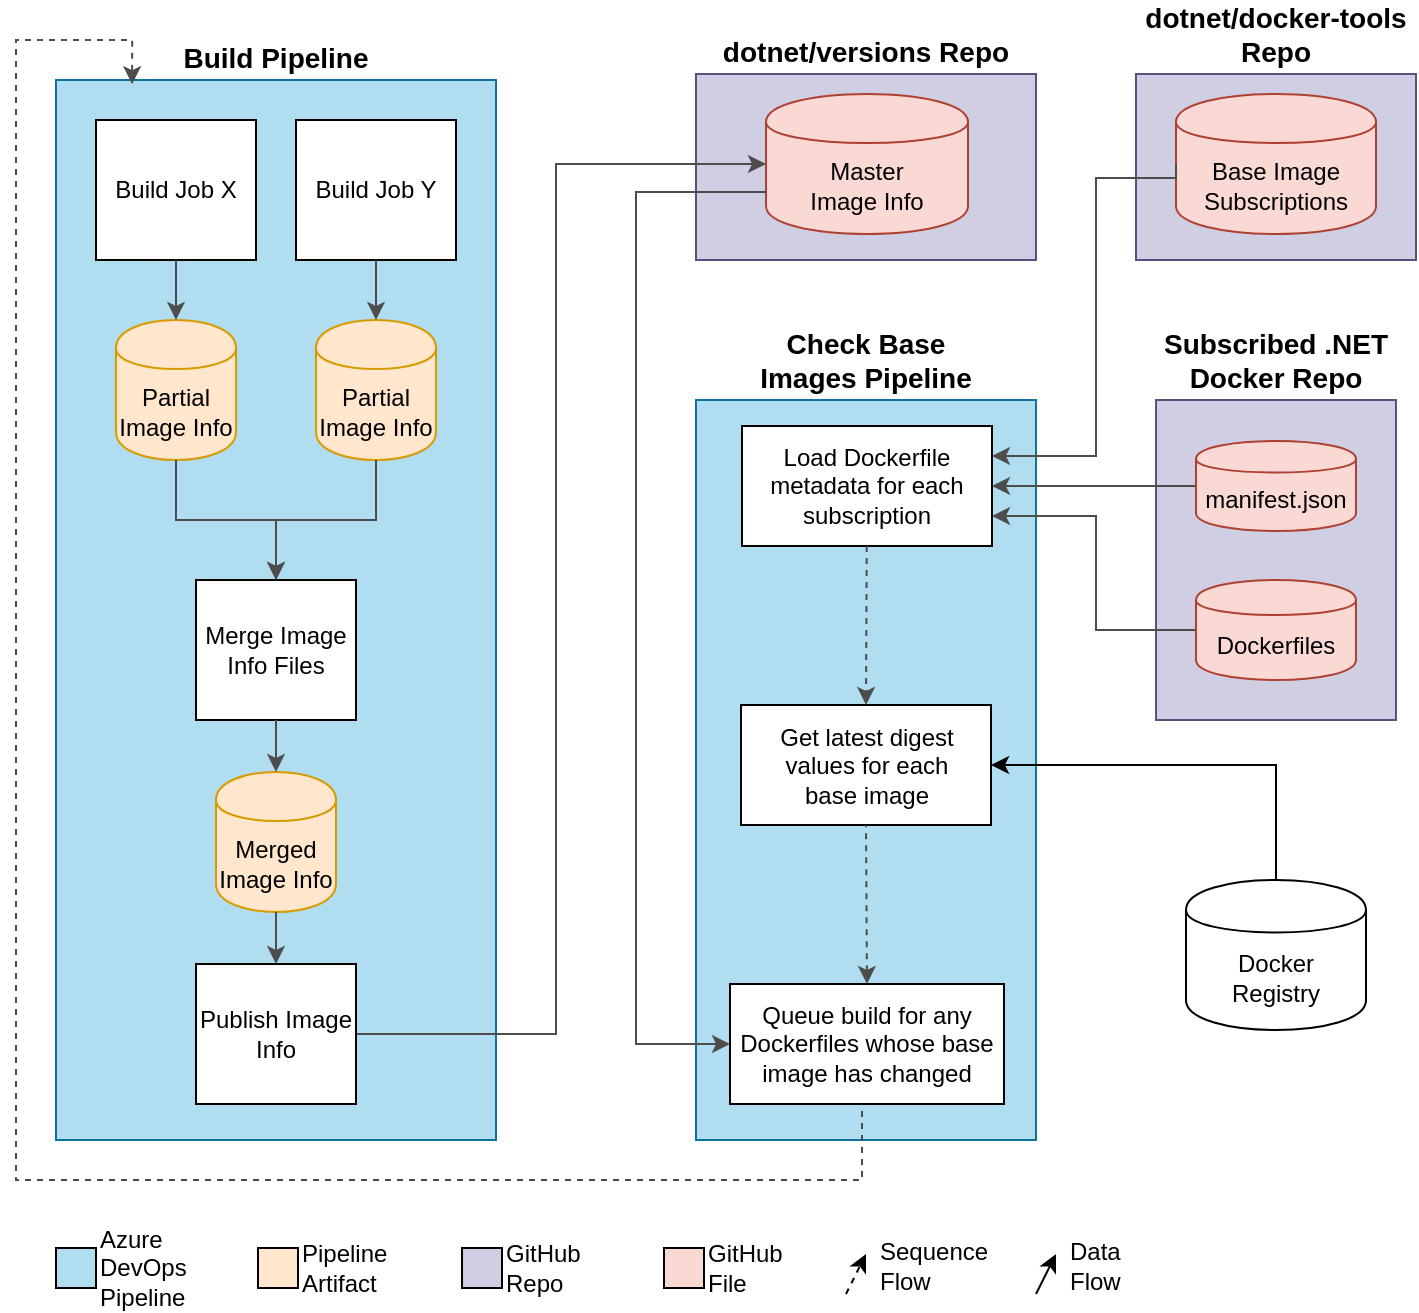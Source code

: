 <mxfile version="10.9.4" type="device"><diagram id="0njwUCQBc-RTbdwQHg-w" name="Page-1"><mxGraphModel dx="1422" dy="796" grid="1" gridSize="10" guides="1" tooltips="1" connect="1" arrows="1" fold="1" page="1" pageScale="1" pageWidth="850" pageHeight="1100" math="0" shadow="0"><root><mxCell id="0"/><mxCell id="1" parent="0"/><mxCell id="2M_KkoCQuthkQ_K7QC33-2" value="&lt;div style=&quot;text-align: left; font-size: 14px;&quot;&gt;&lt;span style=&quot;font-size: 14px;&quot;&gt;Build Pipeline&lt;/span&gt;&lt;/div&gt;" style="rounded=0;whiteSpace=wrap;html=1;horizontal=1;labelPosition=center;verticalLabelPosition=top;align=center;verticalAlign=bottom;fillColor=#b1ddf0;strokeColor=#10739e;fontSize=14;fontStyle=1" parent="1" vertex="1"><mxGeometry x="130" y="90" width="220" height="530" as="geometry"/></mxCell><mxCell id="2M_KkoCQuthkQ_K7QC33-1" value="Build Job X" style="rounded=0;whiteSpace=wrap;html=1;" parent="1" vertex="1"><mxGeometry x="150" y="110" width="80" height="70" as="geometry"/></mxCell><mxCell id="2M_KkoCQuthkQ_K7QC33-3" value="Partial&lt;br&gt;Image Info" style="shape=cylinder;whiteSpace=wrap;html=1;boundedLbl=1;backgroundOutline=1;fillColor=#ffe6cc;strokeColor=#d79b00;" parent="1" vertex="1"><mxGeometry x="160" y="210" width="60" height="70" as="geometry"/></mxCell><mxCell id="2M_KkoCQuthkQ_K7QC33-4" value="" style="endArrow=classic;html=1;exitX=0.5;exitY=1;exitDx=0;exitDy=0;entryX=0.5;entryY=0;entryDx=0;entryDy=0;strokeColor=#4D4D4D;" parent="1" source="2M_KkoCQuthkQ_K7QC33-1" target="2M_KkoCQuthkQ_K7QC33-3" edge="1"><mxGeometry width="50" height="50" relative="1" as="geometry"><mxPoint x="700" y="644" as="sourcePoint"/><mxPoint x="750" y="594" as="targetPoint"/></mxGeometry></mxCell><mxCell id="2M_KkoCQuthkQ_K7QC33-6" value="Build Job Y" style="rounded=0;whiteSpace=wrap;html=1;" parent="1" vertex="1"><mxGeometry x="250" y="110" width="80" height="70" as="geometry"/></mxCell><mxCell id="2M_KkoCQuthkQ_K7QC33-7" value="Partial&lt;br&gt;Image Info" style="shape=cylinder;whiteSpace=wrap;html=1;boundedLbl=1;backgroundOutline=1;fillColor=#ffe6cc;strokeColor=#d79b00;" parent="1" vertex="1"><mxGeometry x="260" y="210" width="60" height="70" as="geometry"/></mxCell><mxCell id="2M_KkoCQuthkQ_K7QC33-8" value="" style="endArrow=classic;html=1;exitX=0.5;exitY=1;exitDx=0;exitDy=0;entryX=0.5;entryY=0;entryDx=0;entryDy=0;strokeColor=#4D4D4D;" parent="1" source="2M_KkoCQuthkQ_K7QC33-6" target="2M_KkoCQuthkQ_K7QC33-7" edge="1"><mxGeometry width="50" height="50" relative="1" as="geometry"><mxPoint x="700" y="734" as="sourcePoint"/><mxPoint x="750" y="684" as="targetPoint"/></mxGeometry></mxCell><mxCell id="2M_KkoCQuthkQ_K7QC33-9" value="Merge Image&lt;br&gt;Info Files" style="rounded=0;whiteSpace=wrap;html=1;" parent="1" vertex="1"><mxGeometry x="200" y="340" width="80" height="70" as="geometry"/></mxCell><mxCell id="2M_KkoCQuthkQ_K7QC33-12" value="Merged&lt;br&gt;Image Info" style="shape=cylinder;whiteSpace=wrap;html=1;boundedLbl=1;backgroundOutline=1;fillColor=#ffe6cc;strokeColor=#d79b00;" parent="1" vertex="1"><mxGeometry x="210" y="436" width="60" height="70" as="geometry"/></mxCell><mxCell id="2M_KkoCQuthkQ_K7QC33-13" value="" style="endArrow=classic;html=1;exitX=0.5;exitY=1;exitDx=0;exitDy=0;entryX=0.5;entryY=0;entryDx=0;entryDy=0;strokeColor=#4D4D4D;" parent="1" source="2M_KkoCQuthkQ_K7QC33-9" target="2M_KkoCQuthkQ_K7QC33-12" edge="1"><mxGeometry width="50" height="50" relative="1" as="geometry"><mxPoint x="460" y="774" as="sourcePoint"/><mxPoint x="510" y="724" as="targetPoint"/></mxGeometry></mxCell><mxCell id="2M_KkoCQuthkQ_K7QC33-23" style="edgeStyle=orthogonalEdgeStyle;rounded=0;jumpStyle=none;orthogonalLoop=1;jettySize=auto;html=1;exitX=0.5;exitY=1;exitDx=0;exitDy=0;entryX=0.5;entryY=0;entryDx=0;entryDy=0;strokeColor=#4D4D4D;" parent="1" source="2M_KkoCQuthkQ_K7QC33-3" target="2M_KkoCQuthkQ_K7QC33-9" edge="1"><mxGeometry relative="1" as="geometry"/></mxCell><mxCell id="2M_KkoCQuthkQ_K7QC33-24" style="edgeStyle=orthogonalEdgeStyle;rounded=0;jumpStyle=none;orthogonalLoop=1;jettySize=auto;html=1;exitX=0.5;exitY=1;exitDx=0;exitDy=0;strokeColor=#4D4D4D;" parent="1" source="2M_KkoCQuthkQ_K7QC33-7" target="2M_KkoCQuthkQ_K7QC33-9" edge="1"><mxGeometry relative="1" as="geometry"/></mxCell><mxCell id="2M_KkoCQuthkQ_K7QC33-30" value="dotnet/versions Repo" style="rounded=0;whiteSpace=wrap;html=1;align=center;labelPosition=center;verticalLabelPosition=top;verticalAlign=bottom;fillColor=#d0cee2;strokeColor=#56517e;fontSize=14;fontStyle=1" parent="1" vertex="1"><mxGeometry x="450" y="87" width="170" height="93" as="geometry"/></mxCell><mxCell id="2M_KkoCQuthkQ_K7QC33-31" value="Master&lt;br&gt;Image Info" style="shape=cylinder;whiteSpace=wrap;html=1;boundedLbl=1;backgroundOutline=1;fillColor=#fad9d5;strokeColor=#ae4132;" parent="1" vertex="1"><mxGeometry x="485" y="97" width="101" height="70" as="geometry"/></mxCell><mxCell id="2M_KkoCQuthkQ_K7QC33-35" style="edgeStyle=orthogonalEdgeStyle;rounded=0;jumpStyle=none;orthogonalLoop=1;jettySize=auto;html=1;exitX=1;exitY=0.5;exitDx=0;exitDy=0;entryX=0;entryY=0.5;entryDx=0;entryDy=0;strokeColor=#4D4D4D;" parent="1" source="2M_KkoCQuthkQ_K7QC33-36" target="2M_KkoCQuthkQ_K7QC33-31" edge="1"><mxGeometry relative="1" as="geometry"><mxPoint x="300" y="630" as="sourcePoint"/><Array as="points"><mxPoint x="380" y="567"/><mxPoint x="380" y="132"/></Array></mxGeometry></mxCell><mxCell id="2M_KkoCQuthkQ_K7QC33-36" value="Publish Image Info" style="rounded=0;whiteSpace=wrap;html=1;" parent="1" vertex="1"><mxGeometry x="200" y="532" width="80" height="70" as="geometry"/></mxCell><mxCell id="2M_KkoCQuthkQ_K7QC33-37" value="" style="endArrow=classic;html=1;exitX=0.5;exitY=1;exitDx=0;exitDy=0;entryX=0.5;entryY=0;entryDx=0;entryDy=0;strokeColor=#4D4D4D;" parent="1" source="2M_KkoCQuthkQ_K7QC33-12" target="2M_KkoCQuthkQ_K7QC33-36" edge="1"><mxGeometry width="50" height="50" relative="1" as="geometry"><mxPoint x="70" y="840" as="sourcePoint"/><mxPoint x="120" y="790" as="targetPoint"/></mxGeometry></mxCell><mxCell id="2M_KkoCQuthkQ_K7QC33-38" value="Check Base&lt;br&gt;Images Pipeline" style="rounded=0;whiteSpace=wrap;html=1;align=center;labelPosition=center;verticalLabelPosition=top;verticalAlign=bottom;fillColor=#b1ddf0;strokeColor=#10739e;fontSize=14;fontStyle=1" parent="1" vertex="1"><mxGeometry x="450" y="250" width="170" height="370" as="geometry"/></mxCell><mxCell id="2M_KkoCQuthkQ_K7QC33-42" value="&lt;div style=&quot;text-align: center&quot;&gt;&lt;span&gt;Get latest d&lt;/span&gt;&lt;span&gt;igest values f&lt;/span&gt;&lt;span&gt;or each&lt;/span&gt;&lt;/div&gt;&lt;div style=&quot;text-align: center&quot;&gt;&lt;span&gt;base image&lt;/span&gt;&lt;/div&gt;" style="rounded=0;whiteSpace=wrap;html=1;align=center;" parent="1" vertex="1"><mxGeometry x="472.5" y="402.5" width="125" height="60" as="geometry"/></mxCell><mxCell id="oelhro7eUbh7ss7eisYE-23" style="edgeStyle=orthogonalEdgeStyle;rounded=0;orthogonalLoop=1;jettySize=auto;html=1;exitX=0.5;exitY=0;exitDx=0;exitDy=0;entryX=1;entryY=0.5;entryDx=0;entryDy=0;fontSize=12;align=left;" parent="1" source="2M_KkoCQuthkQ_K7QC33-43" target="2M_KkoCQuthkQ_K7QC33-42" edge="1"><mxGeometry relative="1" as="geometry"/></mxCell><mxCell id="2M_KkoCQuthkQ_K7QC33-43" value="Docker&lt;br&gt;Registry&lt;br&gt;" style="shape=cylinder;whiteSpace=wrap;html=1;boundedLbl=1;backgroundOutline=1;align=center;" parent="1" vertex="1"><mxGeometry x="695" y="490" width="90" height="75" as="geometry"/></mxCell><mxCell id="2M_KkoCQuthkQ_K7QC33-47" value="Load Dockerfile metadata for each subscription" style="rounded=0;whiteSpace=wrap;html=1;align=center;" parent="1" vertex="1"><mxGeometry x="473" y="263" width="125" height="60" as="geometry"/></mxCell><mxCell id="2M_KkoCQuthkQ_K7QC33-48" value="Subscribed .NET Docker Repo" style="rounded=0;whiteSpace=wrap;html=1;align=center;labelPosition=center;verticalLabelPosition=top;verticalAlign=bottom;fillColor=#d0cee2;strokeColor=#56517e;fontSize=14;fontStyle=1" parent="1" vertex="1"><mxGeometry x="680" y="250" width="120" height="160" as="geometry"/></mxCell><mxCell id="2M_KkoCQuthkQ_K7QC33-51" style="edgeStyle=orthogonalEdgeStyle;rounded=0;jumpStyle=none;orthogonalLoop=1;jettySize=auto;html=1;exitX=0;exitY=0.5;exitDx=0;exitDy=0;entryX=1;entryY=0.5;entryDx=0;entryDy=0;strokeColor=#4D4D4D;" parent="1" source="2M_KkoCQuthkQ_K7QC33-49" target="2M_KkoCQuthkQ_K7QC33-47" edge="1"><mxGeometry relative="1" as="geometry"><Array as="points"><mxPoint x="700" y="293"/><mxPoint x="700" y="293"/></Array></mxGeometry></mxCell><mxCell id="2M_KkoCQuthkQ_K7QC33-49" value="manifest.json" style="shape=cylinder;whiteSpace=wrap;html=1;boundedLbl=1;backgroundOutline=1;align=center;fillColor=#fad9d5;strokeColor=#ae4132;" parent="1" vertex="1"><mxGeometry x="700" y="270.5" width="80" height="45" as="geometry"/></mxCell><mxCell id="2M_KkoCQuthkQ_K7QC33-52" value="" style="edgeStyle=orthogonalEdgeStyle;rounded=0;jumpStyle=none;orthogonalLoop=1;jettySize=auto;exitX=0;exitY=0.5;exitDx=0;exitDy=0;entryX=1;entryY=0.75;entryDx=0;entryDy=0;labelBorderColor=none;fontColor=#000000;html=1;labelBackgroundColor=#ffffff;strokeColor=#4D4D4D;" parent="1" source="2M_KkoCQuthkQ_K7QC33-50" target="2M_KkoCQuthkQ_K7QC33-47" edge="1"><mxGeometry relative="1" as="geometry"><mxPoint x="685" y="357" as="targetPoint"/><Array as="points"><mxPoint x="650" y="365"/><mxPoint x="650" y="308"/></Array></mxGeometry></mxCell><mxCell id="2M_KkoCQuthkQ_K7QC33-50" value="Dockerfiles" style="shape=cylinder;whiteSpace=wrap;html=1;boundedLbl=1;backgroundOutline=1;align=center;fillColor=#fad9d5;strokeColor=#ae4132;" parent="1" vertex="1"><mxGeometry x="700" y="340" width="80" height="50" as="geometry"/></mxCell><mxCell id="2M_KkoCQuthkQ_K7QC33-58" value="" style="endArrow=classic;dashed=1;html=1;labelBackgroundColor=#ffffff;strokeColor=#4D4D4D;fontColor=#000000;entryX=0.5;entryY=0;entryDx=0;entryDy=0;endFill=1;" parent="1" source="2M_KkoCQuthkQ_K7QC33-47" target="2M_KkoCQuthkQ_K7QC33-42" edge="1"><mxGeometry width="50" height="50" relative="1" as="geometry"><mxPoint x="532.5" y="455" as="sourcePoint"/><mxPoint x="533" y="425" as="targetPoint"/></mxGeometry></mxCell><mxCell id="2M_KkoCQuthkQ_K7QC33-63" style="edgeStyle=orthogonalEdgeStyle;rounded=0;jumpStyle=none;orthogonalLoop=1;jettySize=auto;html=1;exitX=0.5;exitY=1;exitDx=0;exitDy=0;entryX=0.173;entryY=0.004;entryDx=0;entryDy=0;entryPerimeter=0;labelBackgroundColor=#ffffff;startArrow=none;startFill=0;endArrow=classic;endFill=1;strokeColor=#4D4D4D;fontColor=#000000;dashed=1;" parent="1" source="2M_KkoCQuthkQ_K7QC33-59" target="2M_KkoCQuthkQ_K7QC33-2" edge="1"><mxGeometry relative="1" as="geometry"><Array as="points"><mxPoint x="533" y="640"/><mxPoint x="110" y="640"/><mxPoint x="110" y="70"/><mxPoint x="168" y="70"/></Array></mxGeometry></mxCell><mxCell id="2M_KkoCQuthkQ_K7QC33-59" value="Queue build for any Dockerfiles whose base image has changed" style="rounded=0;whiteSpace=wrap;html=1;fillColor=#FFFFFF;fontColor=#000000;align=center;" parent="1" vertex="1"><mxGeometry x="467" y="542" width="137" height="60" as="geometry"/></mxCell><mxCell id="2M_KkoCQuthkQ_K7QC33-60" value="" style="endArrow=none;dashed=1;html=1;labelBackgroundColor=#ffffff;strokeColor=#4D4D4D;fontColor=#000000;entryX=0.5;entryY=1;entryDx=0;entryDy=0;exitX=0.5;exitY=0;exitDx=0;exitDy=0;endFill=0;startArrow=classic;startFill=1;" parent="1" source="2M_KkoCQuthkQ_K7QC33-59" target="2M_KkoCQuthkQ_K7QC33-42" edge="1"><mxGeometry width="50" height="50" relative="1" as="geometry"><mxPoint x="675" y="625" as="sourcePoint"/><mxPoint x="725" y="575" as="targetPoint"/></mxGeometry></mxCell><mxCell id="2M_KkoCQuthkQ_K7QC33-62" style="edgeStyle=orthogonalEdgeStyle;rounded=0;jumpStyle=none;orthogonalLoop=1;jettySize=auto;html=1;exitX=0;exitY=0.7;exitDx=0;exitDy=0;entryX=0;entryY=0.5;entryDx=0;entryDy=0;labelBackgroundColor=#ffffff;startArrow=none;startFill=0;endArrow=classic;endFill=1;strokeColor=#4D4D4D;fontColor=#000000;" parent="1" source="2M_KkoCQuthkQ_K7QC33-31" target="2M_KkoCQuthkQ_K7QC33-59" edge="1"><mxGeometry relative="1" as="geometry"><Array as="points"><mxPoint x="420" y="146"/><mxPoint x="420" y="572"/></Array></mxGeometry></mxCell><mxCell id="LbKMule8h7ery0qZW6fT-1" value="Pipeline Artifact" style="rounded=0;whiteSpace=wrap;html=1;horizontal=1;labelPosition=right;verticalLabelPosition=middle;align=left;verticalAlign=middle;fillColor=#FFE6CC;" parent="1" vertex="1"><mxGeometry x="231" y="674" width="20" height="20" as="geometry"/></mxCell><mxCell id="LbKMule8h7ery0qZW6fT-3" value="Azure DevOps Pipeline" style="rounded=0;whiteSpace=wrap;html=1;horizontal=1;labelPosition=right;verticalLabelPosition=middle;align=left;verticalAlign=middle;fillColor=#B1DDF0;" parent="1" vertex="1"><mxGeometry x="130" y="674" width="20" height="20" as="geometry"/></mxCell><mxCell id="LbKMule8h7ery0qZW6fT-11" value="GitHub Repo" style="rounded=0;whiteSpace=wrap;html=1;horizontal=1;labelPosition=right;verticalLabelPosition=middle;align=left;verticalAlign=middle;fillColor=#D0CEE2;" parent="1" vertex="1"><mxGeometry x="333" y="674" width="20" height="20" as="geometry"/></mxCell><mxCell id="LbKMule8h7ery0qZW6fT-16" value="GitHub File" style="rounded=0;whiteSpace=wrap;html=1;horizontal=1;labelPosition=right;verticalLabelPosition=middle;align=left;verticalAlign=middle;fillColor=#FAD9D5;" parent="1" vertex="1"><mxGeometry x="434" y="674" width="20" height="20" as="geometry"/></mxCell><mxCell id="oelhro7eUbh7ss7eisYE-4" value="Sequence&lt;br style=&quot;font-size: 12px;&quot;&gt;Flow&lt;br style=&quot;font-size: 12px;&quot;&gt;" style="endArrow=classic;html=1;dashed=1;fontSize=12;labelPosition=right;verticalLabelPosition=middle;align=left;verticalAlign=middle;" parent="1" edge="1"><mxGeometry x="0.72" y="-7" width="50" height="50" relative="1" as="geometry"><mxPoint x="525" y="697" as="sourcePoint"/><mxPoint x="535" y="677" as="targetPoint"/><mxPoint as="offset"/></mxGeometry></mxCell><mxCell id="oelhro7eUbh7ss7eisYE-9" value="Data&lt;br&gt;Flow&lt;br style=&quot;font-size: 12px&quot;&gt;" style="endArrow=classic;html=1;fontSize=12;labelPosition=right;verticalLabelPosition=middle;align=left;verticalAlign=middle;" parent="1" edge="1"><mxGeometry x="0.72" y="-7" width="50" height="50" relative="1" as="geometry"><mxPoint x="620" y="697" as="sourcePoint"/><mxPoint x="630" y="677" as="targetPoint"/><mxPoint as="offset"/></mxGeometry></mxCell><mxCell id="oelhro7eUbh7ss7eisYE-10" value="dotnet/docker-tools Repo" style="rounded=0;whiteSpace=wrap;html=1;align=center;labelPosition=center;verticalLabelPosition=top;verticalAlign=bottom;fillColor=#d0cee2;strokeColor=#56517e;fontSize=14;fontStyle=1" parent="1" vertex="1"><mxGeometry x="670" y="87" width="140" height="93" as="geometry"/></mxCell><mxCell id="oelhro7eUbh7ss7eisYE-12" value="Base Image Subscriptions" style="shape=cylinder;whiteSpace=wrap;html=1;boundedLbl=1;backgroundOutline=1;align=center;fillColor=#fad9d5;strokeColor=#ae4132;" parent="1" vertex="1"><mxGeometry x="690" y="97" width="100" height="70" as="geometry"/></mxCell><mxCell id="2M_KkoCQuthkQ_K7QC33-46" style="edgeStyle=orthogonalEdgeStyle;rounded=0;jumpStyle=none;orthogonalLoop=1;jettySize=auto;html=1;exitX=0;exitY=0.5;exitDx=0;exitDy=0;entryX=1;entryY=0.25;entryDx=0;entryDy=0;strokeColor=#4D4D4D;" parent="1" source="oelhro7eUbh7ss7eisYE-12" target="2M_KkoCQuthkQ_K7QC33-47" edge="1"><mxGeometry relative="1" as="geometry"><Array as="points"><mxPoint x="690" y="139"/><mxPoint x="650" y="139"/><mxPoint x="650" y="278"/></Array><mxPoint x="585" y="212" as="sourcePoint"/></mxGeometry></mxCell></root></mxGraphModel></diagram></mxfile>